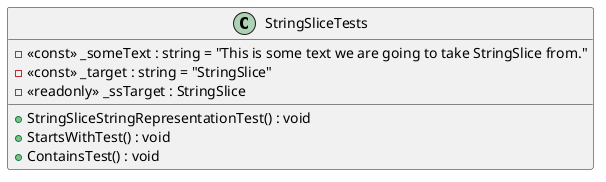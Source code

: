 @startuml
class StringSliceTests {
    - <<const>> _someText : string = "This is some text we are going to take StringSlice from."
    - <<const>> _target : string = "StringSlice"
    - <<readonly>> _ssTarget : StringSlice
    + StringSliceStringRepresentationTest() : void
    + StartsWithTest() : void
    + ContainsTest() : void
}
@enduml

